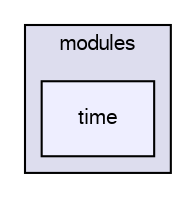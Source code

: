 digraph "sw/airborne/modules/time" {
  compound=true
  node [ fontsize="10", fontname="FreeSans"];
  edge [ labelfontsize="10", labelfontname="FreeSans"];
  subgraph clusterdir_c2abcdd6ccb39c3582929c0e3f5651c2 {
    graph [ bgcolor="#ddddee", pencolor="black", label="modules" fontname="FreeSans", fontsize="10", URL="dir_c2abcdd6ccb39c3582929c0e3f5651c2.html"]
  dir_63011ef7b1135673f06d06b59c577dfa [shape=box, label="time", style="filled", fillcolor="#eeeeff", pencolor="black", URL="dir_63011ef7b1135673f06d06b59c577dfa.html"];
  }
}
